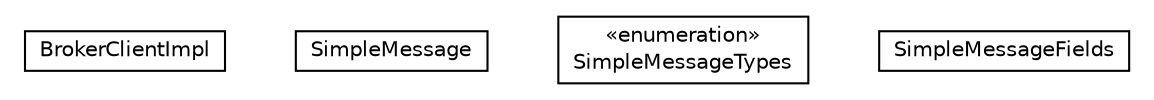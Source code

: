 #!/usr/local/bin/dot
#
# Class diagram 
# Generated by UMLGraph version R5_6-24-gf6e263 (http://www.umlgraph.org/)
#

digraph G {
	edge [fontname="Helvetica",fontsize=10,labelfontname="Helvetica",labelfontsize=10];
	node [fontname="Helvetica",fontsize=10,shape=plaintext];
	nodesep=0.25;
	ranksep=0.5;
	// org.universAAL.middleware.broker.client.BrokerClientImpl
	c1286443 [label=<<table title="org.universAAL.middleware.broker.client.BrokerClientImpl" border="0" cellborder="1" cellspacing="0" cellpadding="2" port="p" href="./BrokerClientImpl.html">
		<tr><td><table border="0" cellspacing="0" cellpadding="1">
<tr><td align="center" balign="center"> BrokerClientImpl </td></tr>
		</table></td></tr>
		</table>>, URL="./BrokerClientImpl.html", fontname="Helvetica", fontcolor="black", fontsize=10.0];
	// org.universAAL.middleware.broker.client.SimpleMessage
	c1286444 [label=<<table title="org.universAAL.middleware.broker.client.SimpleMessage" border="0" cellborder="1" cellspacing="0" cellpadding="2" port="p" href="./SimpleMessage.html">
		<tr><td><table border="0" cellspacing="0" cellpadding="1">
<tr><td align="center" balign="center"> SimpleMessage </td></tr>
		</table></td></tr>
		</table>>, URL="./SimpleMessage.html", fontname="Helvetica", fontcolor="black", fontsize=10.0];
	// org.universAAL.middleware.broker.client.SimpleMessage.SimpleMessageTypes
	c1286445 [label=<<table title="org.universAAL.middleware.broker.client.SimpleMessage.SimpleMessageTypes" border="0" cellborder="1" cellspacing="0" cellpadding="2" port="p" href="./SimpleMessage.SimpleMessageTypes.html">
		<tr><td><table border="0" cellspacing="0" cellpadding="1">
<tr><td align="center" balign="center"> &#171;enumeration&#187; </td></tr>
<tr><td align="center" balign="center"> SimpleMessageTypes </td></tr>
		</table></td></tr>
		</table>>, URL="./SimpleMessage.SimpleMessageTypes.html", fontname="Helvetica", fontcolor="black", fontsize=10.0];
	// org.universAAL.middleware.broker.client.SimpleMessageFields
	c1286446 [label=<<table title="org.universAAL.middleware.broker.client.SimpleMessageFields" border="0" cellborder="1" cellspacing="0" cellpadding="2" port="p" href="./SimpleMessageFields.html">
		<tr><td><table border="0" cellspacing="0" cellpadding="1">
<tr><td align="center" balign="center"> SimpleMessageFields </td></tr>
		</table></td></tr>
		</table>>, URL="./SimpleMessageFields.html", fontname="Helvetica", fontcolor="black", fontsize=10.0];
}

